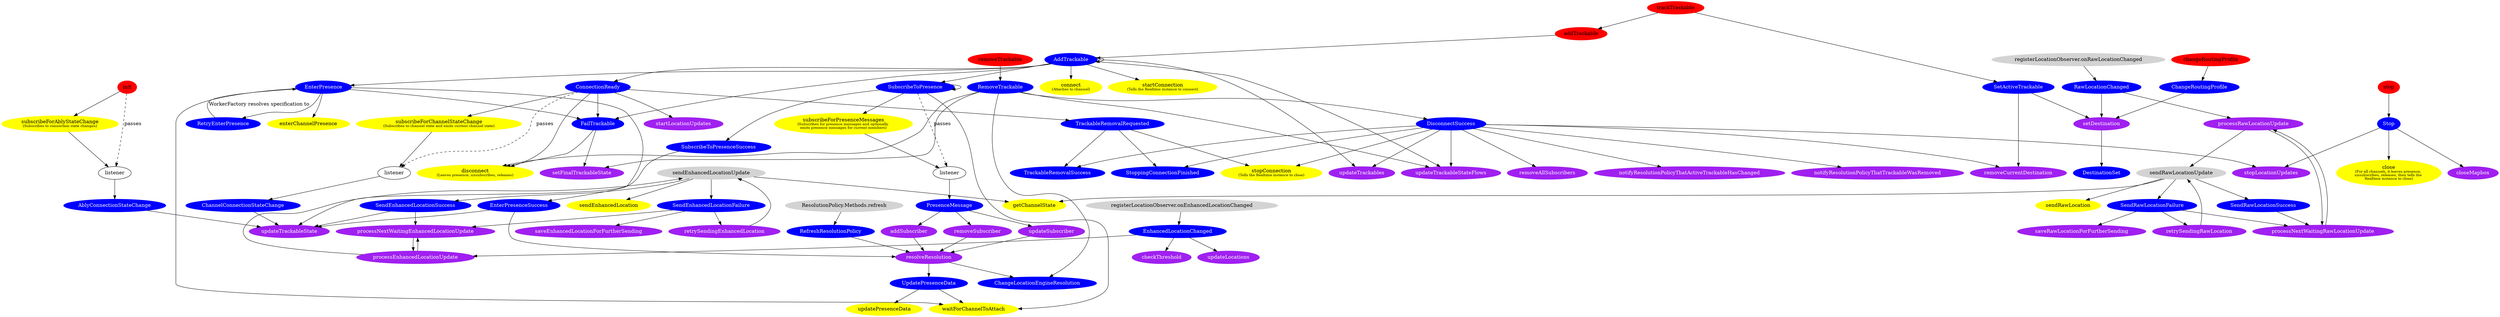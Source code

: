 digraph {
  subgraph workers {
    label = "Workers";
    node [style=filled, color=blue, fontcolor=white];

    // This is a list of all of the workers in the publisher SDK
    AblyConnectionStateChange;
    AddTrackable;
    ChangeLocationEngineResolution;
    ChangeRoutingProfile;
    ChannelConnectionStateChange;
    ConnectionReady;
    DestinationSet;
    DisconnectSuccess;
    EnhancedLocationChanged;
    EnterPresence;
    EnterPresenceSuccess;
    FailTrackable;
    PresenceMessage;
    RawLocationChanged;
    RefreshResolutionPolicy;
    RemoveTrackable;
    RetryEnterPresence;
    SendEnhancedLocationFailure;
    SendEnhancedLocationSuccess;
    SendRawLocationFailure;
    SendRawLocationSuccess;
    SetActiveTrackable;
    Stop;
    StoppingConnectionFinished;
    SubscribeToPresence;
    SubscribeToPresenceSuccess;
    TrackableRemovalRequested;
    TrackableRemovalSuccess;
    UpdatePresenceData;
  }

  subgraph ably_wrapper {
    label = "Ably wrapper";
    node [style=filled, color=yellow];

    close [label=<close<BR /><FONT POINT-SIZE="10">(For all channels, it leaves presence, <BR />unsubscribes, releases, then tells the <BR />Realtime instance to close)</FONT>>];
    connect [label=<connect<BR /><FONT POINT-SIZE="10">(Attaches to channel)</FONT>>];
    disconnect [label=<disconnect<BR /><FONT POINT-SIZE="10">(Leaves presence, unsubscribes, releases)</FONT>>];
    enterChannelPresence;
    startConnection [label=<startConnection<BR /><FONT POINT-SIZE="10">(Tells the Realtime instance to connect)</FONT>>];
    stopConnection [label=<stopConnection<BR /><FONT POINT-SIZE="10">(Tells the Realtime instance to close)</FONT>>];
    subscribeForChannelStateChange [label=<subscribeForChannelStateChange<BR /><FONT POINT-SIZE="10">(Subscribes to channel state and emits current channel state)</FONT>>];
    subscribeForPresenceMessages [label=<subscribeForPresenceMessages<BR /><FONT POINT-SIZE="10">(Subscribes for presence messages and optionally <BR />emits presence messages for current members)</FONT>>];
    updatePresenceData;
    waitForChannelToAttach;
    subscribeForAblyStateChange [label=<subscribeForAblyStateChange<BR /><FONT POINT-SIZE="10">(Subscribes to connection state changes)</FONT>>];
    getChannelState;
    sendRawLocation;
    sendEnhancedLocation;
  }

  subgraph CorePublisher_PublisherInteractor {
    label = "CorePublisher’s implementation of PublisherInteractor";
    node [style=filled, color=purple, fontcolor=white];

    addSubscriber;
    checkThreshold;
    closeMapbox;
    notifyResolutionPolicyThatActiveTrackableHasChanged;
    notifyResolutionPolicyThatTrackableWasRemoved;
    processEnhancedLocationUpdate;
    processNextWaitingEnhancedLocationUpdate;
    processNextWaitingRawLocationUpdate;
    processRawLocationUpdate;
    removeAllSubscribers;
    removeCurrentDestination;
    removeSubscriber;
    resolveResolution;
    retrySendingEnhancedLocation;
    retrySendingRawLocation;
    saveEnhancedLocationForFurtherSending;
    saveRawLocationForFurtherSending;
    setDestination;
    setFinalTrackableState;
    startLocationUpdates;
    stopLocationUpdates;
    updateLocations;
    updateSubscriber;
    updateTrackableState;
    updateTrackableStateFlows;
    updateTrackables;
  }

  subgraph CorePublisher_public_methods {
    label = "CorePublisher public methods";
    node [style=filled, color=red];

    init;
    trackTrackable;
    addTrackable;
    changeRoutingProfile;
    removeTrackable;
    stop;
  }

  subgraph CorePublisher_private_methods {
    label = "CorePublisher private methods";
    node [style=filled, color=lightgrey];

    registerLocationObserver_onEnhancedLocationChanged [label = "registerLocationObserver.onEnhancedLocationChanged"];
    registerLocationObserver_onRawLocationChanged [label = "registerLocationObserver.onRawLocationChanged"];
    ResolutionPolicy_Methods_refresh [label = "ResolutionPolicy.Methods.refresh"];
    sendEnhancedLocationUpdate;
    sendRawLocationUpdate;
  }

  subgraph ably_wrapper_listeners {
    node [label="listener"]

    /* This is a list of all of the listeners passed to the Ably wrapper (except for the ones where the listener does not trigger a behaviour that this graph is interested in.)
     *
     * These nodes are given names like listener_<caller_name>__<called_name>.
     */

    listener_ConnectionReady__subscribeForChannelStateChange;
    listener_SubscribeToPresence__subscribeForPresenceMessages;
    listener_init__subscribeForAblyStateChange;
  }

  // Worker equivalence

  RetryEnterPresence -> EnterPresence [label = "WorkerFactory resolves specification to"];

  // Workers posted by workers

  AddTrackable -> AddTrackable;
  AddTrackable -> ConnectionReady;
  AddTrackable -> EnterPresence;
  AddTrackable -> FailTrackable;
  AddTrackable -> SubscribeToPresence;

  ConnectionReady -> FailTrackable;
  ConnectionReady -> TrackableRemovalRequested;

  DisconnectSuccess -> StoppingConnectionFinished;
  DisconnectSuccess -> TrackableRemovalSuccess;

  EnterPresence -> EnterPresenceSuccess;
  EnterPresence -> FailTrackable;
  EnterPresence -> RetryEnterPresence;

  RemoveTrackable -> ChangeLocationEngineResolution;
  RemoveTrackable -> DisconnectSuccess;

  SubscribeToPresence -> SubscribeToPresence;
  SubscribeToPresence -> SubscribeToPresenceSuccess;

  TrackableRemovalRequested -> StoppingConnectionFinished;
  TrackableRemovalRequested -> TrackableRemovalSuccess;

  // Ably wrapper methods called by workers

  AddTrackable -> connect;
  AddTrackable -> startConnection;

  ConnectionReady -> disconnect;
  ConnectionReady -> subscribeForChannelStateChange;

  DisconnectSuccess -> stopConnection;

  EnterPresence -> enterChannelPresence;
  EnterPresence -> waitForChannelToAttach;

  FailTrackable -> disconnect;

  RemoveTrackable -> disconnect;

  Stop -> close;

  SubscribeToPresence -> subscribeForPresenceMessages;
  SubscribeToPresence -> waitForChannelToAttach;

  TrackableRemovalRequested -> stopConnection;

  UpdatePresenceData -> updatePresenceData;
  UpdatePresenceData -> waitForChannelToAttach;

  // PublisherInteractor methods called by workers

  AblyConnectionStateChange -> updateTrackableState;

  AddTrackable -> updateTrackableStateFlows;
  AddTrackable -> updateTrackables;

  ChangeRoutingProfile -> setDestination;

  ChannelConnectionStateChange -> updateTrackableState;

  ConnectionReady -> startLocationUpdates;

  DisconnectSuccess -> notifyResolutionPolicyThatActiveTrackableHasChanged;
  DisconnectSuccess -> notifyResolutionPolicyThatTrackableWasRemoved;
  DisconnectSuccess -> removeAllSubscribers;
  DisconnectSuccess -> removeCurrentDestination;
  DisconnectSuccess -> stopLocationUpdates;
  DisconnectSuccess -> updateTrackableStateFlows;
  DisconnectSuccess -> updateTrackables;

  EnhancedLocationChanged -> checkThreshold;
  EnhancedLocationChanged -> processEnhancedLocationUpdate;
  EnhancedLocationChanged -> updateLocations;

  EnterPresenceSuccess -> resolveResolution;
  EnterPresenceSuccess -> updateTrackableState;

  FailTrackable -> setFinalTrackableState;

  PresenceMessage -> addSubscriber;
  PresenceMessage -> removeSubscriber;
  PresenceMessage -> updateSubscriber;

  RawLocationChanged -> processRawLocationUpdate;
  // Via the rawLocationChangedCommands that setDestination sets on the properties
  RawLocationChanged -> setDestination;

  RefreshResolutionPolicy -> resolveResolution;

  RemoveTrackable -> setFinalTrackableState;
  RemoveTrackable -> updateTrackableStateFlows;

  SendEnhancedLocationFailure -> processNextWaitingEnhancedLocationUpdate;
  SendEnhancedLocationFailure -> retrySendingEnhancedLocation;
  SendEnhancedLocationFailure -> saveEnhancedLocationForFurtherSending;

  SendEnhancedLocationSuccess -> processNextWaitingEnhancedLocationUpdate;
  SendEnhancedLocationSuccess -> updateTrackableState;

  SendRawLocationFailure -> processNextWaitingRawLocationUpdate;
  SendRawLocationFailure -> retrySendingRawLocation;
  SendRawLocationFailure -> saveRawLocationForFurtherSending;

  SendRawLocationSuccess -> processNextWaitingRawLocationUpdate;

  SetActiveTrackable -> removeCurrentDestination;
  SetActiveTrackable -> setDestination;

  Stop -> closeMapbox;
  Stop -> stopLocationUpdates;

  SubscribeToPresenceSuccess -> updateTrackableState;

  // CorePublisher enqueued workers

  addTrackable -> AddTrackable;

  changeRoutingProfile -> ChangeRoutingProfile;

  registerLocationObserver_onEnhancedLocationChanged -> EnhancedLocationChanged;

  registerLocationObserver_onRawLocationChanged -> RawLocationChanged;

  removeTrackable -> RemoveTrackable;

  ResolutionPolicy_Methods_refresh -> RefreshResolutionPolicy;

  resolveResolution -> ChangeLocationEngineResolution;
  resolveResolution -> UpdatePresenceData;

  sendEnhancedLocationUpdate -> SendEnhancedLocationFailure;
  sendEnhancedLocationUpdate -> SendEnhancedLocationSuccess;

  sendRawLocationUpdate -> SendRawLocationFailure;
  sendRawLocationUpdate -> SendRawLocationSuccess;

  setDestination -> DestinationSet;

  stop -> Stop;

  trackTrackable -> SetActiveTrackable;

  // Method calls made internally in CorePublisher

  trackTrackable -> addTrackable;

  processRawLocationUpdate -> sendRawLocationUpdate;
  processRawLocationUpdate -> processNextWaitingRawLocationUpdate;

  processNextWaitingRawLocationUpdate -> processRawLocationUpdate;

  retrySendingRawLocation -> sendRawLocationUpdate;

  processEnhancedLocationUpdate -> sendEnhancedLocationUpdate;
  processEnhancedLocationUpdate -> processNextWaitingEnhancedLocationUpdate;

  processNextWaitingEnhancedLocationUpdate -> processEnhancedLocationUpdate;

  retrySendingEnhancedLocation -> sendEnhancedLocationUpdate;

  addSubscriber -> resolveResolution;

  updateSubscriber -> resolveResolution;

  removeSubscriber -> resolveResolution;

  // Ably wrapper methods called by CorePublisher

  init -> subscribeForAblyStateChange;
  sendEnhancedLocationUpdate -> getChannelState;
  sendEnhancedLocationUpdate -> sendEnhancedLocation;
  sendRawLocationUpdate -> getChannelState;
  sendRawLocationUpdate -> sendRawLocation;

  // Methods that pass listeners

  ConnectionReady -> listener_ConnectionReady__subscribeForChannelStateChange [label = "passes", style = "dashed"];
  SubscribeToPresence -> listener_SubscribeToPresence__subscribeForPresenceMessages [label = "passes", style = "dashed"];
  init -> listener_init__subscribeForAblyStateChange [label = "passes", style = "dashed"];

  // Methods that call listeners

  subscribeForChannelStateChange -> listener_ConnectionReady__subscribeForChannelStateChange;
  subscribeForPresenceMessages -> listener_SubscribeToPresence__subscribeForPresenceMessages;
  subscribeForAblyStateChange -> listener_init__subscribeForAblyStateChange;

  // Actions performed in listeners

  // Via the channelStateChangeListener that addTrackable passes to AddTrackable
  listener_ConnectionReady__subscribeForChannelStateChange -> ChannelConnectionStateChange;

  // Via the presenceUpdateListener that addTrackable passes to AddTrackable
  listener_SubscribeToPresence__subscribeForPresenceMessages -> PresenceMessage;

  listener_init__subscribeForAblyStateChange -> AblyConnectionStateChange;
}
